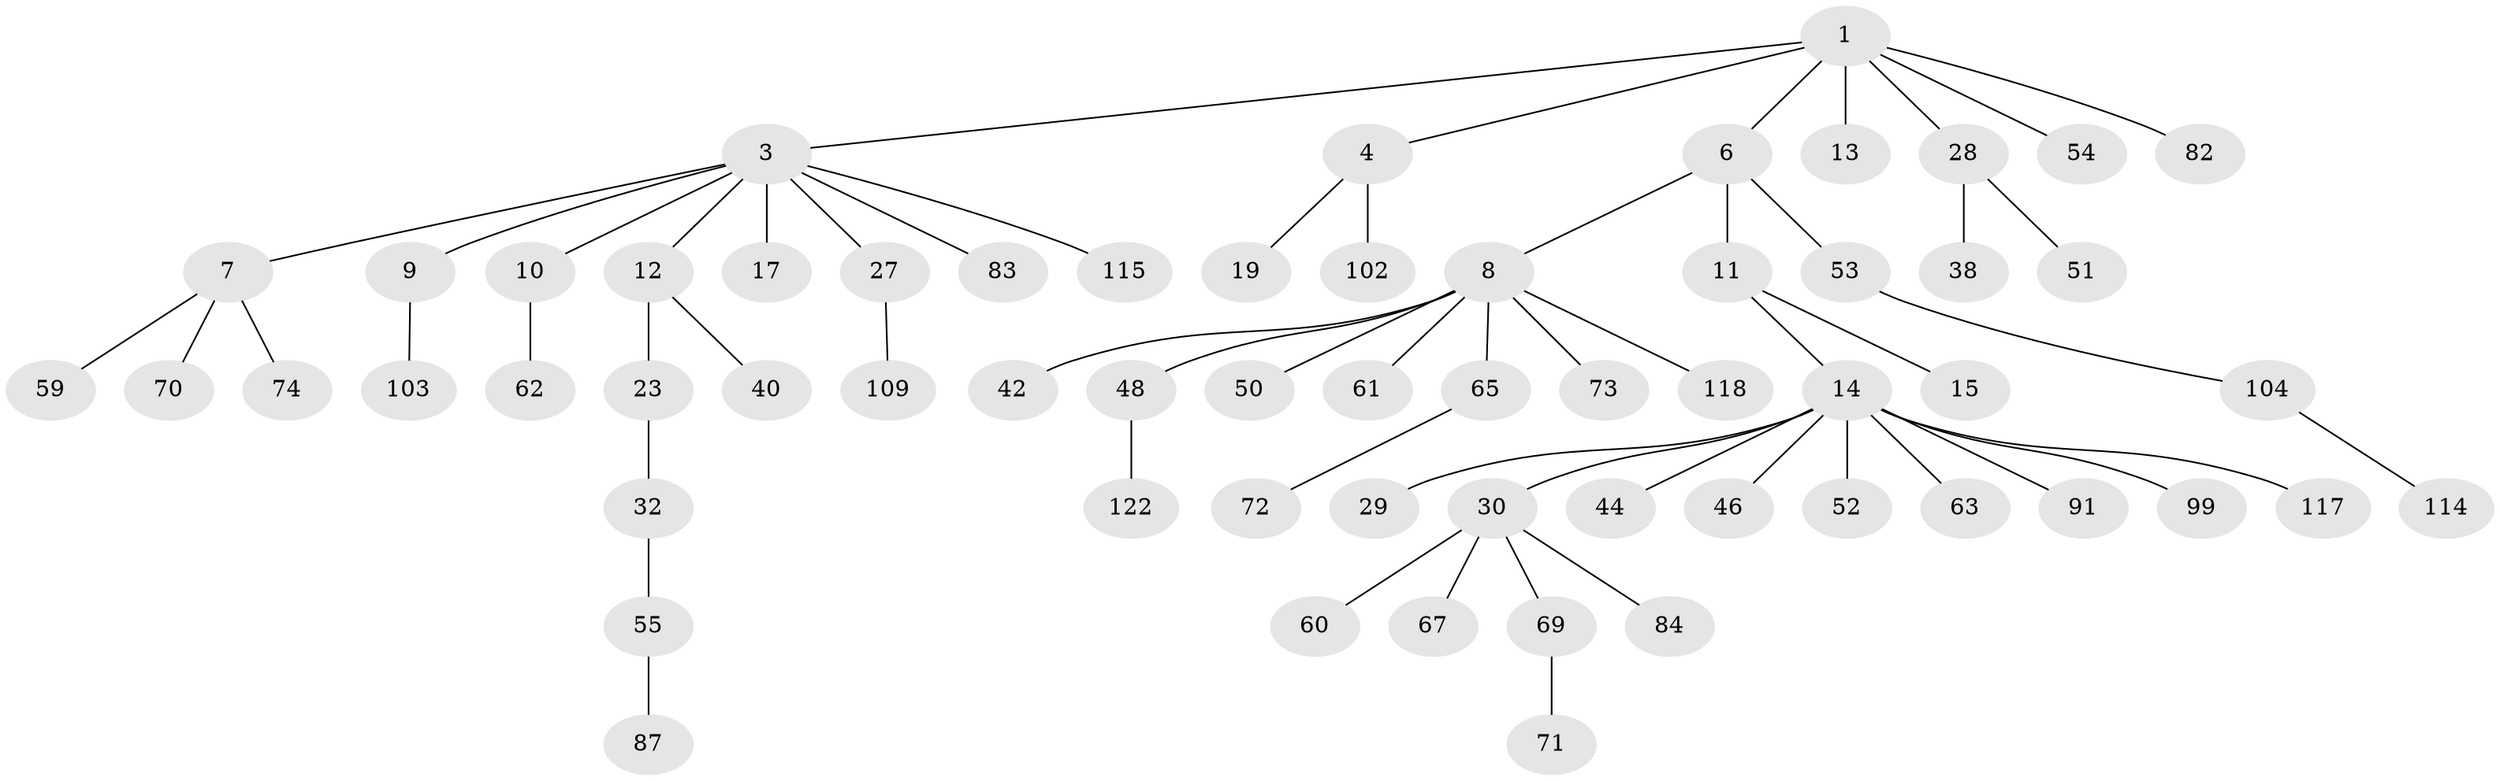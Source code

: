 // original degree distribution, {7: 0.024390243902439025, 2: 0.2764227642276423, 4: 0.08943089430894309, 5: 0.016260162601626018, 3: 0.11382113821138211, 1: 0.4796747967479675}
// Generated by graph-tools (version 1.1) at 2025/15/03/09/25 04:15:35]
// undirected, 61 vertices, 60 edges
graph export_dot {
graph [start="1"]
  node [color=gray90,style=filled];
  1 [super="+2"];
  3 [super="+5+37"];
  4 [super="+16"];
  6;
  7 [super="+31+113+22"];
  8 [super="+20"];
  9;
  10 [super="+41+81+21"];
  11;
  12;
  13 [super="+18+77+64"];
  14 [super="+24"];
  15;
  17 [super="+96"];
  19 [super="+79"];
  23;
  27 [super="+34"];
  28;
  29 [super="+110"];
  30 [super="+33+43"];
  32 [super="+66"];
  38;
  40;
  42;
  44 [super="+57"];
  46;
  48;
  50;
  51;
  52 [super="+75"];
  53 [super="+89+111+108"];
  54 [super="+100+112"];
  55;
  59 [super="+80"];
  60 [super="+101+68"];
  61;
  62;
  63 [super="+120"];
  65;
  67;
  69;
  70;
  71 [super="+86"];
  72;
  73;
  74 [super="+123"];
  82 [super="+97"];
  83 [super="+95"];
  84;
  87;
  91;
  99;
  102;
  103;
  104 [super="+105"];
  109;
  114;
  115 [super="+116"];
  117;
  118;
  122;
  1 -- 3;
  1 -- 4;
  1 -- 6;
  1 -- 28;
  1 -- 54;
  1 -- 82;
  1 -- 13;
  3 -- 9;
  3 -- 10;
  3 -- 12;
  3 -- 27;
  3 -- 17;
  3 -- 115;
  3 -- 83;
  3 -- 7;
  4 -- 19;
  4 -- 102;
  6 -- 8;
  6 -- 11;
  6 -- 53;
  7 -- 59;
  7 -- 74;
  7 -- 70;
  8 -- 50;
  8 -- 73;
  8 -- 48;
  8 -- 65;
  8 -- 118;
  8 -- 42;
  8 -- 61;
  9 -- 103;
  10 -- 62;
  11 -- 14;
  11 -- 15;
  12 -- 23;
  12 -- 40;
  14 -- 52;
  14 -- 99;
  14 -- 44;
  14 -- 46;
  14 -- 117;
  14 -- 91;
  14 -- 29;
  14 -- 30;
  14 -- 63;
  23 -- 32;
  27 -- 109;
  28 -- 38;
  28 -- 51;
  30 -- 67;
  30 -- 60;
  30 -- 84;
  30 -- 69;
  32 -- 55;
  48 -- 122;
  53 -- 104;
  55 -- 87;
  65 -- 72;
  69 -- 71;
  104 -- 114;
}
